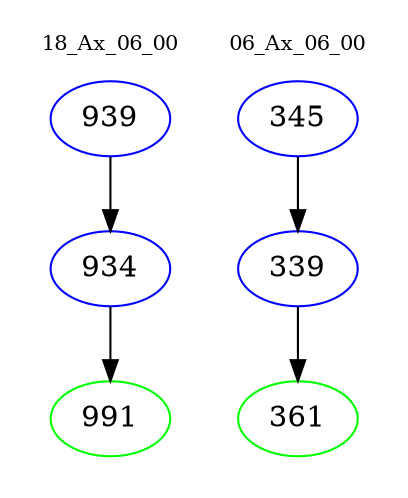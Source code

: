 digraph{
subgraph cluster_0 {
color = white
label = "18_Ax_06_00";
fontsize=10;
T0_939 [label="939", color="blue"]
T0_939 -> T0_934 [color="black"]
T0_934 [label="934", color="blue"]
T0_934 -> T0_991 [color="black"]
T0_991 [label="991", color="green"]
}
subgraph cluster_1 {
color = white
label = "06_Ax_06_00";
fontsize=10;
T1_345 [label="345", color="blue"]
T1_345 -> T1_339 [color="black"]
T1_339 [label="339", color="blue"]
T1_339 -> T1_361 [color="black"]
T1_361 [label="361", color="green"]
}
}
